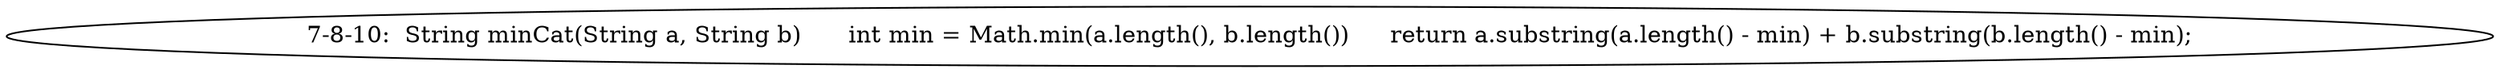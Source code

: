 digraph result_test { 
// graph-vertices
  a2  [label="7-8-10:  String minCat(String a, String b)	int min = Math.min(a.length(), b.length())	return a.substring(a.length() - min) + b.substring(b.length() - min);"]; 
// graph-edges
}